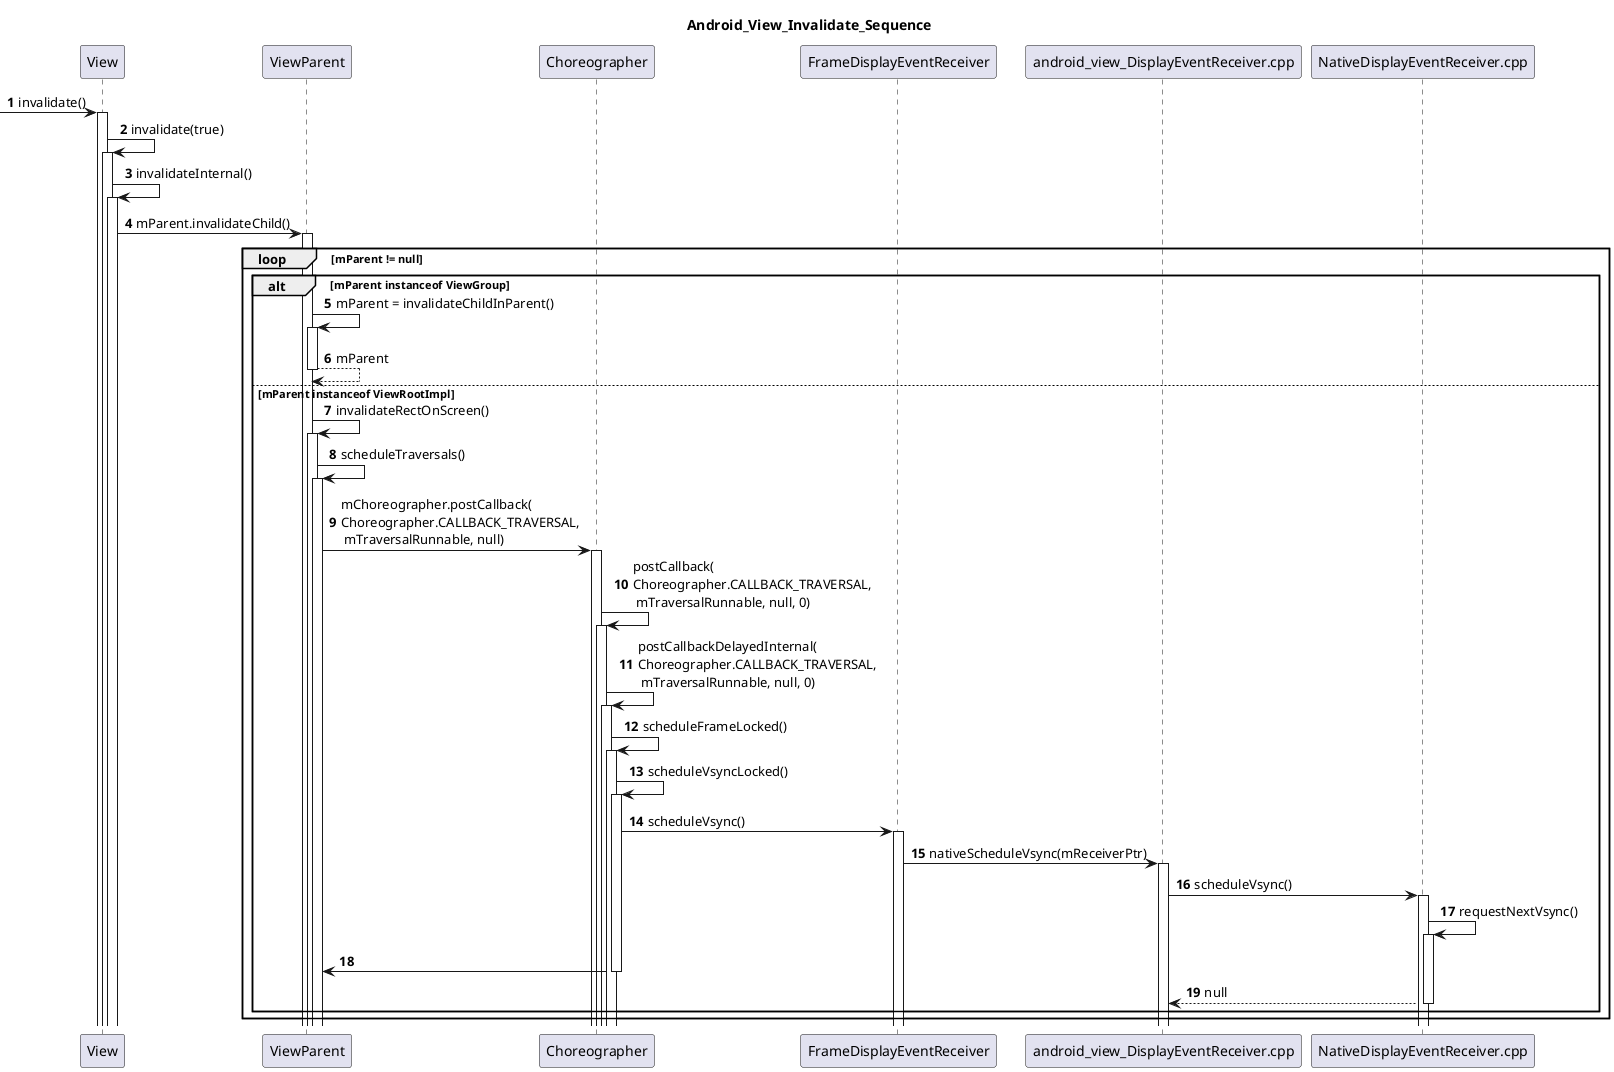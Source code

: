 @startuml
title Android_View_Invalidate_Sequence
autonumber
[-> View ++ : invalidate()
View -> View++ : invalidate(true)
View -> View++ : invalidateInternal()
View -> ViewParent++: mParent.invalidateChild()


loop mParent != null
    alt mParent instanceof ViewGroup
        ViewParent -> ViewParent++: mParent = invalidateChildInParent()
        return mParent
    else mParent instanceof ViewRootImpl
        ViewParent -> ViewParent++: invalidateRectOnScreen()
            ViewParent -> ViewParent++: scheduleTraversals()
                ViewParent -> Choreographer++:  mChoreographer.postCallback(\nChoreographer.CALLBACK_TRAVERSAL,\n mTraversalRunnable, null)
                    Choreographer -> Choreographer++: postCallback(\nChoreographer.CALLBACK_TRAVERSAL,\n mTraversalRunnable, null, 0)
                        Choreographer -> Choreographer++: postCallbackDelayedInternal(\nChoreographer.CALLBACK_TRAVERSAL,\n mTraversalRunnable, null, 0)
                             Choreographer -> Choreographer++: scheduleFrameLocked()
                                Choreographer -> Choreographer++: scheduleVsyncLocked()
                                    Choreographer -> FrameDisplayEventReceiver++: scheduleVsync()
                                        FrameDisplayEventReceiver -> android_view_DisplayEventReceiver.cpp++: nativeScheduleVsync(mReceiverPtr)
                                            android_view_DisplayEventReceiver.cpp -> NativeDisplayEventReceiver.cpp++: scheduleVsync()
                                                NativeDisplayEventReceiver.cpp -> NativeDisplayEventReceiver.cpp++: requestNextVsync()

                Choreographer -> ViewParent--:
        return  null
    end
end

@enduml